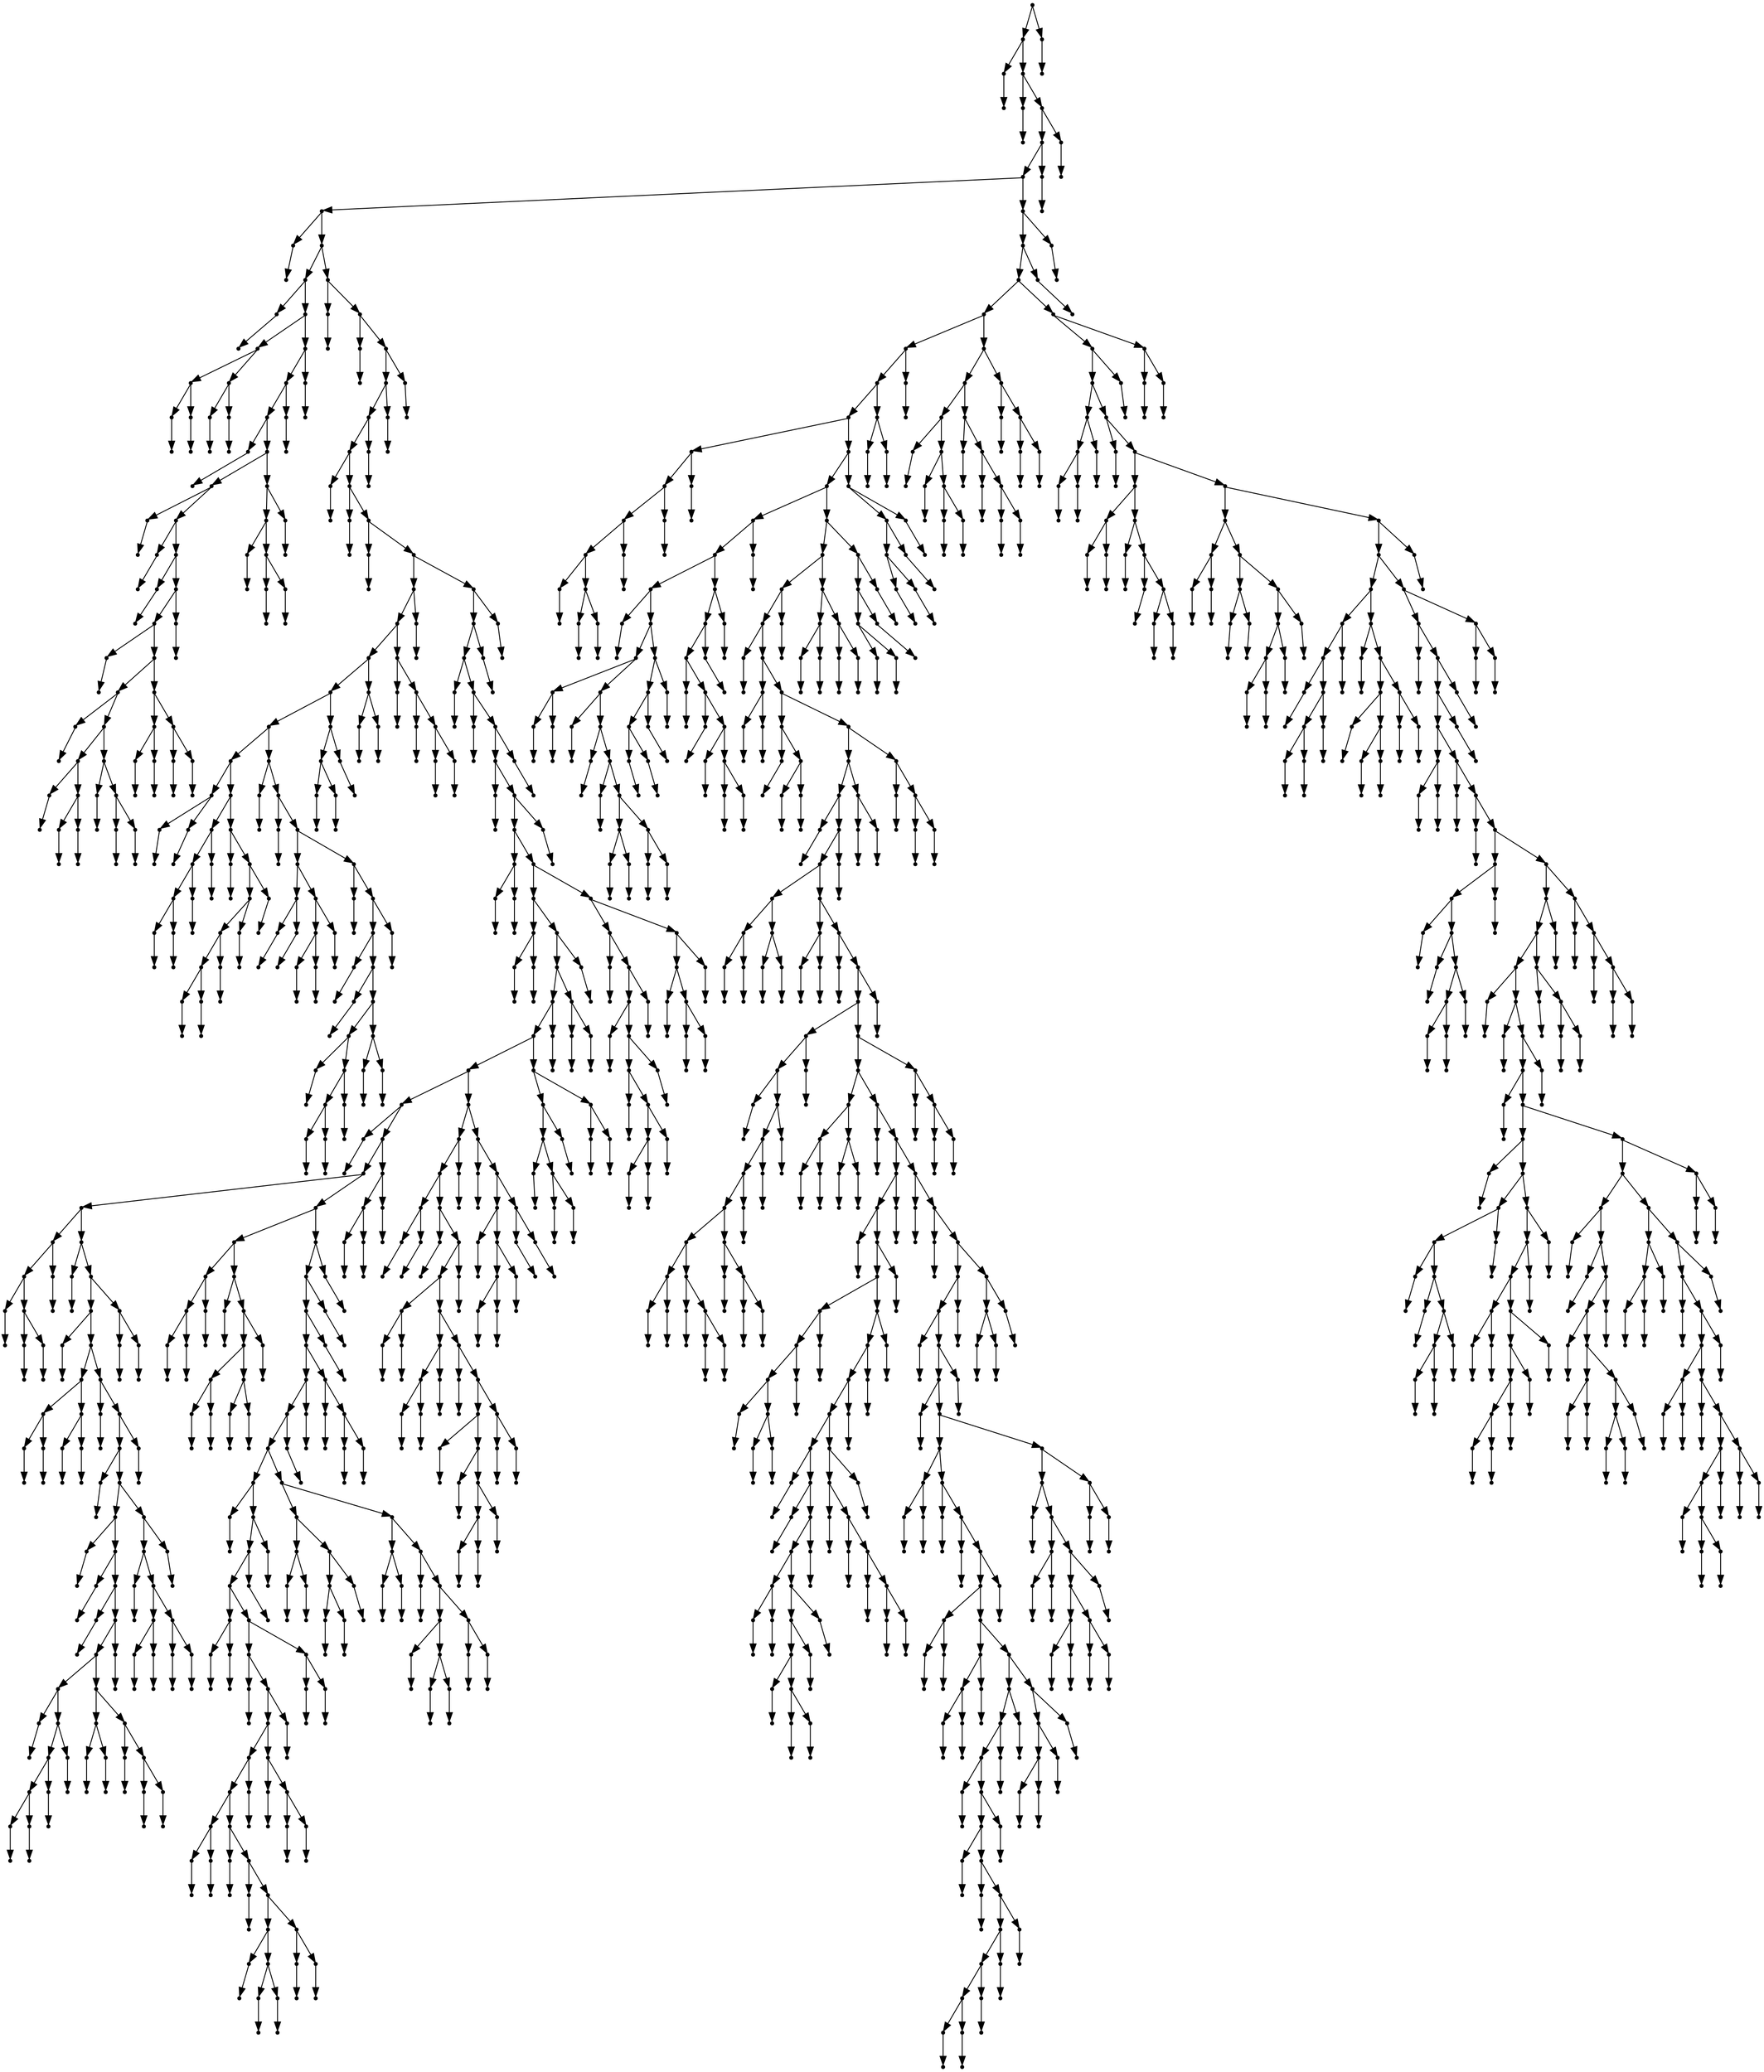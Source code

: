digraph {
  1504 [shape=point];
  1501 [shape=point];
  1 [shape=point];
  0 [shape=point];
  1500 [shape=point];
  3 [shape=point];
  2 [shape=point];
  1499 [shape=point];
  1496 [shape=point];
  1493 [shape=point];
  677 [shape=point];
  5 [shape=point];
  4 [shape=point];
  676 [shape=point];
  88 [shape=point];
  7 [shape=point];
  6 [shape=point];
  87 [shape=point];
  18 [shape=point];
  12 [shape=point];
  9 [shape=point];
  8 [shape=point];
  11 [shape=point];
  10 [shape=point];
  17 [shape=point];
  14 [shape=point];
  13 [shape=point];
  16 [shape=point];
  15 [shape=point];
  86 [shape=point];
  83 [shape=point];
  80 [shape=point];
  20 [shape=point];
  19 [shape=point];
  79 [shape=point];
  67 [shape=point];
  22 [shape=point];
  21 [shape=point];
  66 [shape=point];
  24 [shape=point];
  23 [shape=point];
  65 [shape=point];
  26 [shape=point];
  25 [shape=point];
  64 [shape=point];
  61 [shape=point];
  28 [shape=point];
  27 [shape=point];
  60 [shape=point];
  48 [shape=point];
  30 [shape=point];
  29 [shape=point];
  47 [shape=point];
  38 [shape=point];
  32 [shape=point];
  31 [shape=point];
  37 [shape=point];
  34 [shape=point];
  33 [shape=point];
  36 [shape=point];
  35 [shape=point];
  46 [shape=point];
  40 [shape=point];
  39 [shape=point];
  45 [shape=point];
  42 [shape=point];
  41 [shape=point];
  44 [shape=point];
  43 [shape=point];
  59 [shape=point];
  53 [shape=point];
  50 [shape=point];
  49 [shape=point];
  52 [shape=point];
  51 [shape=point];
  58 [shape=point];
  55 [shape=point];
  54 [shape=point];
  57 [shape=point];
  56 [shape=point];
  63 [shape=point];
  62 [shape=point];
  78 [shape=point];
  75 [shape=point];
  69 [shape=point];
  68 [shape=point];
  74 [shape=point];
  71 [shape=point];
  70 [shape=point];
  73 [shape=point];
  72 [shape=point];
  77 [shape=point];
  76 [shape=point];
  82 [shape=point];
  81 [shape=point];
  85 [shape=point];
  84 [shape=point];
  675 [shape=point];
  90 [shape=point];
  89 [shape=point];
  674 [shape=point];
  92 [shape=point];
  91 [shape=point];
  673 [shape=point];
  670 [shape=point];
  667 [shape=point];
  664 [shape=point];
  94 [shape=point];
  93 [shape=point];
  663 [shape=point];
  96 [shape=point];
  95 [shape=point];
  662 [shape=point];
  98 [shape=point];
  97 [shape=point];
  661 [shape=point];
  214 [shape=point];
  211 [shape=point];
  199 [shape=point];
  193 [shape=point];
  184 [shape=point];
  133 [shape=point];
  103 [shape=point];
  100 [shape=point];
  99 [shape=point];
  102 [shape=point];
  101 [shape=point];
  132 [shape=point];
  114 [shape=point];
  111 [shape=point];
  108 [shape=point];
  105 [shape=point];
  104 [shape=point];
  107 [shape=point];
  106 [shape=point];
  110 [shape=point];
  109 [shape=point];
  113 [shape=point];
  112 [shape=point];
  131 [shape=point];
  116 [shape=point];
  115 [shape=point];
  130 [shape=point];
  127 [shape=point];
  124 [shape=point];
  121 [shape=point];
  118 [shape=point];
  117 [shape=point];
  120 [shape=point];
  119 [shape=point];
  123 [shape=point];
  122 [shape=point];
  126 [shape=point];
  125 [shape=point];
  129 [shape=point];
  128 [shape=point];
  183 [shape=point];
  135 [shape=point];
  134 [shape=point];
  182 [shape=point];
  137 [shape=point];
  136 [shape=point];
  181 [shape=point];
  151 [shape=point];
  142 [shape=point];
  139 [shape=point];
  138 [shape=point];
  141 [shape=point];
  140 [shape=point];
  150 [shape=point];
  147 [shape=point];
  144 [shape=point];
  143 [shape=point];
  146 [shape=point];
  145 [shape=point];
  149 [shape=point];
  148 [shape=point];
  180 [shape=point];
  153 [shape=point];
  152 [shape=point];
  179 [shape=point];
  176 [shape=point];
  155 [shape=point];
  154 [shape=point];
  175 [shape=point];
  157 [shape=point];
  156 [shape=point];
  174 [shape=point];
  168 [shape=point];
  159 [shape=point];
  158 [shape=point];
  167 [shape=point];
  164 [shape=point];
  161 [shape=point];
  160 [shape=point];
  163 [shape=point];
  162 [shape=point];
  166 [shape=point];
  165 [shape=point];
  173 [shape=point];
  170 [shape=point];
  169 [shape=point];
  172 [shape=point];
  171 [shape=point];
  178 [shape=point];
  177 [shape=point];
  192 [shape=point];
  189 [shape=point];
  186 [shape=point];
  185 [shape=point];
  188 [shape=point];
  187 [shape=point];
  191 [shape=point];
  190 [shape=point];
  198 [shape=point];
  195 [shape=point];
  194 [shape=point];
  197 [shape=point];
  196 [shape=point];
  210 [shape=point];
  201 [shape=point];
  200 [shape=point];
  209 [shape=point];
  203 [shape=point];
  202 [shape=point];
  208 [shape=point];
  205 [shape=point];
  204 [shape=point];
  207 [shape=point];
  206 [shape=point];
  213 [shape=point];
  212 [shape=point];
  660 [shape=point];
  657 [shape=point];
  654 [shape=point];
  216 [shape=point];
  215 [shape=point];
  653 [shape=point];
  218 [shape=point];
  217 [shape=point];
  652 [shape=point];
  649 [shape=point];
  220 [shape=point];
  219 [shape=point];
  648 [shape=point];
  645 [shape=point];
  225 [shape=point];
  222 [shape=point];
  221 [shape=point];
  224 [shape=point];
  223 [shape=point];
  644 [shape=point];
  608 [shape=point];
  230 [shape=point];
  227 [shape=point];
  226 [shape=point];
  229 [shape=point];
  228 [shape=point];
  607 [shape=point];
  604 [shape=point];
  598 [shape=point];
  595 [shape=point];
  577 [shape=point];
  502 [shape=point];
  232 [shape=point];
  231 [shape=point];
  501 [shape=point];
  492 [shape=point];
  336 [shape=point];
  243 [shape=point];
  240 [shape=point];
  234 [shape=point];
  233 [shape=point];
  239 [shape=point];
  236 [shape=point];
  235 [shape=point];
  238 [shape=point];
  237 [shape=point];
  242 [shape=point];
  241 [shape=point];
  335 [shape=point];
  245 [shape=point];
  244 [shape=point];
  334 [shape=point];
  328 [shape=point];
  247 [shape=point];
  246 [shape=point];
  327 [shape=point];
  258 [shape=point];
  252 [shape=point];
  249 [shape=point];
  248 [shape=point];
  251 [shape=point];
  250 [shape=point];
  257 [shape=point];
  254 [shape=point];
  253 [shape=point];
  256 [shape=point];
  255 [shape=point];
  326 [shape=point];
  260 [shape=point];
  259 [shape=point];
  325 [shape=point];
  322 [shape=point];
  262 [shape=point];
  261 [shape=point];
  321 [shape=point];
  303 [shape=point];
  264 [shape=point];
  263 [shape=point];
  302 [shape=point];
  266 [shape=point];
  265 [shape=point];
  301 [shape=point];
  268 [shape=point];
  267 [shape=point];
  300 [shape=point];
  297 [shape=point];
  282 [shape=point];
  270 [shape=point];
  269 [shape=point];
  281 [shape=point];
  278 [shape=point];
  275 [shape=point];
  272 [shape=point];
  271 [shape=point];
  274 [shape=point];
  273 [shape=point];
  277 [shape=point];
  276 [shape=point];
  280 [shape=point];
  279 [shape=point];
  296 [shape=point];
  287 [shape=point];
  284 [shape=point];
  283 [shape=point];
  286 [shape=point];
  285 [shape=point];
  295 [shape=point];
  289 [shape=point];
  288 [shape=point];
  294 [shape=point];
  291 [shape=point];
  290 [shape=point];
  293 [shape=point];
  292 [shape=point];
  299 [shape=point];
  298 [shape=point];
  320 [shape=point];
  317 [shape=point];
  305 [shape=point];
  304 [shape=point];
  316 [shape=point];
  310 [shape=point];
  307 [shape=point];
  306 [shape=point];
  309 [shape=point];
  308 [shape=point];
  315 [shape=point];
  312 [shape=point];
  311 [shape=point];
  314 [shape=point];
  313 [shape=point];
  319 [shape=point];
  318 [shape=point];
  324 [shape=point];
  323 [shape=point];
  333 [shape=point];
  330 [shape=point];
  329 [shape=point];
  332 [shape=point];
  331 [shape=point];
  491 [shape=point];
  362 [shape=point];
  344 [shape=point];
  341 [shape=point];
  338 [shape=point];
  337 [shape=point];
  340 [shape=point];
  339 [shape=point];
  343 [shape=point];
  342 [shape=point];
  361 [shape=point];
  346 [shape=point];
  345 [shape=point];
  360 [shape=point];
  357 [shape=point];
  351 [shape=point];
  348 [shape=point];
  347 [shape=point];
  350 [shape=point];
  349 [shape=point];
  356 [shape=point];
  353 [shape=point];
  352 [shape=point];
  355 [shape=point];
  354 [shape=point];
  359 [shape=point];
  358 [shape=point];
  490 [shape=point];
  487 [shape=point];
  484 [shape=point];
  481 [shape=point];
  472 [shape=point];
  469 [shape=point];
  466 [shape=point];
  427 [shape=point];
  364 [shape=point];
  363 [shape=point];
  426 [shape=point];
  423 [shape=point];
  420 [shape=point];
  369 [shape=point];
  366 [shape=point];
  365 [shape=point];
  368 [shape=point];
  367 [shape=point];
  419 [shape=point];
  413 [shape=point];
  371 [shape=point];
  370 [shape=point];
  412 [shape=point];
  409 [shape=point];
  400 [shape=point];
  397 [shape=point];
  376 [shape=point];
  373 [shape=point];
  372 [shape=point];
  375 [shape=point];
  374 [shape=point];
  396 [shape=point];
  378 [shape=point];
  377 [shape=point];
  395 [shape=point];
  380 [shape=point];
  379 [shape=point];
  394 [shape=point];
  388 [shape=point];
  382 [shape=point];
  381 [shape=point];
  387 [shape=point];
  384 [shape=point];
  383 [shape=point];
  386 [shape=point];
  385 [shape=point];
  393 [shape=point];
  390 [shape=point];
  389 [shape=point];
  392 [shape=point];
  391 [shape=point];
  399 [shape=point];
  398 [shape=point];
  408 [shape=point];
  402 [shape=point];
  401 [shape=point];
  407 [shape=point];
  404 [shape=point];
  403 [shape=point];
  406 [shape=point];
  405 [shape=point];
  411 [shape=point];
  410 [shape=point];
  418 [shape=point];
  415 [shape=point];
  414 [shape=point];
  417 [shape=point];
  416 [shape=point];
  422 [shape=point];
  421 [shape=point];
  425 [shape=point];
  424 [shape=point];
  465 [shape=point];
  441 [shape=point];
  432 [shape=point];
  429 [shape=point];
  428 [shape=point];
  431 [shape=point];
  430 [shape=point];
  440 [shape=point];
  437 [shape=point];
  434 [shape=point];
  433 [shape=point];
  436 [shape=point];
  435 [shape=point];
  439 [shape=point];
  438 [shape=point];
  464 [shape=point];
  446 [shape=point];
  443 [shape=point];
  442 [shape=point];
  445 [shape=point];
  444 [shape=point];
  463 [shape=point];
  448 [shape=point];
  447 [shape=point];
  462 [shape=point];
  456 [shape=point];
  450 [shape=point];
  449 [shape=point];
  455 [shape=point];
  452 [shape=point];
  451 [shape=point];
  454 [shape=point];
  453 [shape=point];
  461 [shape=point];
  458 [shape=point];
  457 [shape=point];
  460 [shape=point];
  459 [shape=point];
  468 [shape=point];
  467 [shape=point];
  471 [shape=point];
  470 [shape=point];
  480 [shape=point];
  474 [shape=point];
  473 [shape=point];
  479 [shape=point];
  476 [shape=point];
  475 [shape=point];
  478 [shape=point];
  477 [shape=point];
  483 [shape=point];
  482 [shape=point];
  486 [shape=point];
  485 [shape=point];
  489 [shape=point];
  488 [shape=point];
  500 [shape=point];
  497 [shape=point];
  494 [shape=point];
  493 [shape=point];
  496 [shape=point];
  495 [shape=point];
  499 [shape=point];
  498 [shape=point];
  576 [shape=point];
  555 [shape=point];
  552 [shape=point];
  507 [shape=point];
  504 [shape=point];
  503 [shape=point];
  506 [shape=point];
  505 [shape=point];
  551 [shape=point];
  509 [shape=point];
  508 [shape=point];
  550 [shape=point];
  547 [shape=point];
  514 [shape=point];
  511 [shape=point];
  510 [shape=point];
  513 [shape=point];
  512 [shape=point];
  546 [shape=point];
  522 [shape=point];
  519 [shape=point];
  516 [shape=point];
  515 [shape=point];
  518 [shape=point];
  517 [shape=point];
  521 [shape=point];
  520 [shape=point];
  545 [shape=point];
  524 [shape=point];
  523 [shape=point];
  544 [shape=point];
  538 [shape=point];
  526 [shape=point];
  525 [shape=point];
  537 [shape=point];
  528 [shape=point];
  527 [shape=point];
  536 [shape=point];
  533 [shape=point];
  530 [shape=point];
  529 [shape=point];
  532 [shape=point];
  531 [shape=point];
  535 [shape=point];
  534 [shape=point];
  543 [shape=point];
  540 [shape=point];
  539 [shape=point];
  542 [shape=point];
  541 [shape=point];
  549 [shape=point];
  548 [shape=point];
  554 [shape=point];
  553 [shape=point];
  575 [shape=point];
  557 [shape=point];
  556 [shape=point];
  574 [shape=point];
  568 [shape=point];
  559 [shape=point];
  558 [shape=point];
  567 [shape=point];
  564 [shape=point];
  561 [shape=point];
  560 [shape=point];
  563 [shape=point];
  562 [shape=point];
  566 [shape=point];
  565 [shape=point];
  573 [shape=point];
  570 [shape=point];
  569 [shape=point];
  572 [shape=point];
  571 [shape=point];
  594 [shape=point];
  588 [shape=point];
  585 [shape=point];
  579 [shape=point];
  578 [shape=point];
  584 [shape=point];
  581 [shape=point];
  580 [shape=point];
  583 [shape=point];
  582 [shape=point];
  587 [shape=point];
  586 [shape=point];
  593 [shape=point];
  590 [shape=point];
  589 [shape=point];
  592 [shape=point];
  591 [shape=point];
  597 [shape=point];
  596 [shape=point];
  603 [shape=point];
  600 [shape=point];
  599 [shape=point];
  602 [shape=point];
  601 [shape=point];
  606 [shape=point];
  605 [shape=point];
  643 [shape=point];
  631 [shape=point];
  610 [shape=point];
  609 [shape=point];
  630 [shape=point];
  627 [shape=point];
  612 [shape=point];
  611 [shape=point];
  626 [shape=point];
  623 [shape=point];
  614 [shape=point];
  613 [shape=point];
  622 [shape=point];
  619 [shape=point];
  616 [shape=point];
  615 [shape=point];
  618 [shape=point];
  617 [shape=point];
  621 [shape=point];
  620 [shape=point];
  625 [shape=point];
  624 [shape=point];
  629 [shape=point];
  628 [shape=point];
  642 [shape=point];
  639 [shape=point];
  633 [shape=point];
  632 [shape=point];
  638 [shape=point];
  635 [shape=point];
  634 [shape=point];
  637 [shape=point];
  636 [shape=point];
  641 [shape=point];
  640 [shape=point];
  647 [shape=point];
  646 [shape=point];
  651 [shape=point];
  650 [shape=point];
  656 [shape=point];
  655 [shape=point];
  659 [shape=point];
  658 [shape=point];
  666 [shape=point];
  665 [shape=point];
  669 [shape=point];
  668 [shape=point];
  672 [shape=point];
  671 [shape=point];
  1492 [shape=point];
  1489 [shape=point];
  1486 [shape=point];
  1180 [shape=point];
  1147 [shape=point];
  1144 [shape=point];
  1138 [shape=point];
  694 [shape=point];
  691 [shape=point];
  688 [shape=point];
  685 [shape=point];
  679 [shape=point];
  678 [shape=point];
  684 [shape=point];
  681 [shape=point];
  680 [shape=point];
  683 [shape=point];
  682 [shape=point];
  687 [shape=point];
  686 [shape=point];
  690 [shape=point];
  689 [shape=point];
  693 [shape=point];
  692 [shape=point];
  1137 [shape=point];
  1125 [shape=point];
  759 [shape=point];
  756 [shape=point];
  735 [shape=point];
  696 [shape=point];
  695 [shape=point];
  734 [shape=point];
  722 [shape=point];
  701 [shape=point];
  698 [shape=point];
  697 [shape=point];
  700 [shape=point];
  699 [shape=point];
  721 [shape=point];
  703 [shape=point];
  702 [shape=point];
  720 [shape=point];
  705 [shape=point];
  704 [shape=point];
  719 [shape=point];
  707 [shape=point];
  706 [shape=point];
  718 [shape=point];
  712 [shape=point];
  709 [shape=point];
  708 [shape=point];
  711 [shape=point];
  710 [shape=point];
  717 [shape=point];
  714 [shape=point];
  713 [shape=point];
  716 [shape=point];
  715 [shape=point];
  733 [shape=point];
  730 [shape=point];
  727 [shape=point];
  724 [shape=point];
  723 [shape=point];
  726 [shape=point];
  725 [shape=point];
  729 [shape=point];
  728 [shape=point];
  732 [shape=point];
  731 [shape=point];
  755 [shape=point];
  752 [shape=point];
  749 [shape=point];
  737 [shape=point];
  736 [shape=point];
  748 [shape=point];
  739 [shape=point];
  738 [shape=point];
  747 [shape=point];
  741 [shape=point];
  740 [shape=point];
  746 [shape=point];
  743 [shape=point];
  742 [shape=point];
  745 [shape=point];
  744 [shape=point];
  751 [shape=point];
  750 [shape=point];
  754 [shape=point];
  753 [shape=point];
  758 [shape=point];
  757 [shape=point];
  1124 [shape=point];
  1112 [shape=point];
  1100 [shape=point];
  1097 [shape=point];
  761 [shape=point];
  760 [shape=point];
  1096 [shape=point];
  766 [shape=point];
  763 [shape=point];
  762 [shape=point];
  765 [shape=point];
  764 [shape=point];
  1095 [shape=point];
  774 [shape=point];
  768 [shape=point];
  767 [shape=point];
  773 [shape=point];
  770 [shape=point];
  769 [shape=point];
  772 [shape=point];
  771 [shape=point];
  1094 [shape=point];
  1085 [shape=point];
  1079 [shape=point];
  776 [shape=point];
  775 [shape=point];
  1078 [shape=point];
  1075 [shape=point];
  787 [shape=point];
  781 [shape=point];
  778 [shape=point];
  777 [shape=point];
  780 [shape=point];
  779 [shape=point];
  786 [shape=point];
  783 [shape=point];
  782 [shape=point];
  785 [shape=point];
  784 [shape=point];
  1074 [shape=point];
  792 [shape=point];
  789 [shape=point];
  788 [shape=point];
  791 [shape=point];
  790 [shape=point];
  1073 [shape=point];
  794 [shape=point];
  793 [shape=point];
  1072 [shape=point];
  1069 [shape=point];
  832 [shape=point];
  829 [shape=point];
  796 [shape=point];
  795 [shape=point];
  828 [shape=point];
  825 [shape=point];
  822 [shape=point];
  819 [shape=point];
  810 [shape=point];
  801 [shape=point];
  798 [shape=point];
  797 [shape=point];
  800 [shape=point];
  799 [shape=point];
  809 [shape=point];
  803 [shape=point];
  802 [shape=point];
  808 [shape=point];
  805 [shape=point];
  804 [shape=point];
  807 [shape=point];
  806 [shape=point];
  818 [shape=point];
  812 [shape=point];
  811 [shape=point];
  817 [shape=point];
  814 [shape=point];
  813 [shape=point];
  816 [shape=point];
  815 [shape=point];
  821 [shape=point];
  820 [shape=point];
  824 [shape=point];
  823 [shape=point];
  827 [shape=point];
  826 [shape=point];
  831 [shape=point];
  830 [shape=point];
  1068 [shape=point];
  1059 [shape=point];
  843 [shape=point];
  837 [shape=point];
  834 [shape=point];
  833 [shape=point];
  836 [shape=point];
  835 [shape=point];
  842 [shape=point];
  839 [shape=point];
  838 [shape=point];
  841 [shape=point];
  840 [shape=point];
  1058 [shape=point];
  845 [shape=point];
  844 [shape=point];
  1057 [shape=point];
  925 [shape=point];
  922 [shape=point];
  847 [shape=point];
  846 [shape=point];
  921 [shape=point];
  918 [shape=point];
  861 [shape=point];
  858 [shape=point];
  855 [shape=point];
  849 [shape=point];
  848 [shape=point];
  854 [shape=point];
  851 [shape=point];
  850 [shape=point];
  853 [shape=point];
  852 [shape=point];
  857 [shape=point];
  856 [shape=point];
  860 [shape=point];
  859 [shape=point];
  917 [shape=point];
  914 [shape=point];
  911 [shape=point];
  908 [shape=point];
  890 [shape=point];
  863 [shape=point];
  862 [shape=point];
  889 [shape=point];
  865 [shape=point];
  864 [shape=point];
  888 [shape=point];
  885 [shape=point];
  870 [shape=point];
  867 [shape=point];
  866 [shape=point];
  869 [shape=point];
  868 [shape=point];
  884 [shape=point];
  881 [shape=point];
  878 [shape=point];
  872 [shape=point];
  871 [shape=point];
  877 [shape=point];
  874 [shape=point];
  873 [shape=point];
  876 [shape=point];
  875 [shape=point];
  880 [shape=point];
  879 [shape=point];
  883 [shape=point];
  882 [shape=point];
  887 [shape=point];
  886 [shape=point];
  907 [shape=point];
  904 [shape=point];
  892 [shape=point];
  891 [shape=point];
  903 [shape=point];
  894 [shape=point];
  893 [shape=point];
  902 [shape=point];
  896 [shape=point];
  895 [shape=point];
  901 [shape=point];
  898 [shape=point];
  897 [shape=point];
  900 [shape=point];
  899 [shape=point];
  906 [shape=point];
  905 [shape=point];
  910 [shape=point];
  909 [shape=point];
  913 [shape=point];
  912 [shape=point];
  916 [shape=point];
  915 [shape=point];
  920 [shape=point];
  919 [shape=point];
  924 [shape=point];
  923 [shape=point];
  1056 [shape=point];
  927 [shape=point];
  926 [shape=point];
  1055 [shape=point];
  929 [shape=point];
  928 [shape=point];
  1054 [shape=point];
  1045 [shape=point];
  1042 [shape=point];
  931 [shape=point];
  930 [shape=point];
  1041 [shape=point];
  1038 [shape=point];
  933 [shape=point];
  932 [shape=point];
  1037 [shape=point];
  1007 [shape=point];
  938 [shape=point];
  935 [shape=point];
  934 [shape=point];
  937 [shape=point];
  936 [shape=point];
  1006 [shape=point];
  940 [shape=point];
  939 [shape=point];
  1005 [shape=point];
  942 [shape=point];
  941 [shape=point];
  1004 [shape=point];
  1001 [shape=point];
  947 [shape=point];
  944 [shape=point];
  943 [shape=point];
  946 [shape=point];
  945 [shape=point];
  1000 [shape=point];
  955 [shape=point];
  952 [shape=point];
  949 [shape=point];
  948 [shape=point];
  951 [shape=point];
  950 [shape=point];
  954 [shape=point];
  953 [shape=point];
  999 [shape=point];
  987 [shape=point];
  984 [shape=point];
  981 [shape=point];
  957 [shape=point];
  956 [shape=point];
  980 [shape=point];
  977 [shape=point];
  959 [shape=point];
  958 [shape=point];
  976 [shape=point];
  961 [shape=point];
  960 [shape=point];
  975 [shape=point];
  972 [shape=point];
  969 [shape=point];
  966 [shape=point];
  963 [shape=point];
  962 [shape=point];
  965 [shape=point];
  964 [shape=point];
  968 [shape=point];
  967 [shape=point];
  971 [shape=point];
  970 [shape=point];
  974 [shape=point];
  973 [shape=point];
  979 [shape=point];
  978 [shape=point];
  983 [shape=point];
  982 [shape=point];
  986 [shape=point];
  985 [shape=point];
  998 [shape=point];
  995 [shape=point];
  992 [shape=point];
  989 [shape=point];
  988 [shape=point];
  991 [shape=point];
  990 [shape=point];
  994 [shape=point];
  993 [shape=point];
  997 [shape=point];
  996 [shape=point];
  1003 [shape=point];
  1002 [shape=point];
  1036 [shape=point];
  1030 [shape=point];
  1009 [shape=point];
  1008 [shape=point];
  1029 [shape=point];
  1014 [shape=point];
  1011 [shape=point];
  1010 [shape=point];
  1013 [shape=point];
  1012 [shape=point];
  1028 [shape=point];
  1025 [shape=point];
  1019 [shape=point];
  1016 [shape=point];
  1015 [shape=point];
  1018 [shape=point];
  1017 [shape=point];
  1024 [shape=point];
  1021 [shape=point];
  1020 [shape=point];
  1023 [shape=point];
  1022 [shape=point];
  1027 [shape=point];
  1026 [shape=point];
  1035 [shape=point];
  1032 [shape=point];
  1031 [shape=point];
  1034 [shape=point];
  1033 [shape=point];
  1040 [shape=point];
  1039 [shape=point];
  1044 [shape=point];
  1043 [shape=point];
  1053 [shape=point];
  1050 [shape=point];
  1047 [shape=point];
  1046 [shape=point];
  1049 [shape=point];
  1048 [shape=point];
  1052 [shape=point];
  1051 [shape=point];
  1067 [shape=point];
  1061 [shape=point];
  1060 [shape=point];
  1066 [shape=point];
  1063 [shape=point];
  1062 [shape=point];
  1065 [shape=point];
  1064 [shape=point];
  1071 [shape=point];
  1070 [shape=point];
  1077 [shape=point];
  1076 [shape=point];
  1084 [shape=point];
  1081 [shape=point];
  1080 [shape=point];
  1083 [shape=point];
  1082 [shape=point];
  1093 [shape=point];
  1087 [shape=point];
  1086 [shape=point];
  1092 [shape=point];
  1089 [shape=point];
  1088 [shape=point];
  1091 [shape=point];
  1090 [shape=point];
  1099 [shape=point];
  1098 [shape=point];
  1111 [shape=point];
  1105 [shape=point];
  1102 [shape=point];
  1101 [shape=point];
  1104 [shape=point];
  1103 [shape=point];
  1110 [shape=point];
  1107 [shape=point];
  1106 [shape=point];
  1109 [shape=point];
  1108 [shape=point];
  1123 [shape=point];
  1120 [shape=point];
  1117 [shape=point];
  1114 [shape=point];
  1113 [shape=point];
  1116 [shape=point];
  1115 [shape=point];
  1119 [shape=point];
  1118 [shape=point];
  1122 [shape=point];
  1121 [shape=point];
  1136 [shape=point];
  1133 [shape=point];
  1130 [shape=point];
  1127 [shape=point];
  1126 [shape=point];
  1129 [shape=point];
  1128 [shape=point];
  1132 [shape=point];
  1131 [shape=point];
  1135 [shape=point];
  1134 [shape=point];
  1143 [shape=point];
  1140 [shape=point];
  1139 [shape=point];
  1142 [shape=point];
  1141 [shape=point];
  1146 [shape=point];
  1145 [shape=point];
  1179 [shape=point];
  1170 [shape=point];
  1158 [shape=point];
  1149 [shape=point];
  1148 [shape=point];
  1157 [shape=point];
  1151 [shape=point];
  1150 [shape=point];
  1156 [shape=point];
  1153 [shape=point];
  1152 [shape=point];
  1155 [shape=point];
  1154 [shape=point];
  1169 [shape=point];
  1160 [shape=point];
  1159 [shape=point];
  1168 [shape=point];
  1162 [shape=point];
  1161 [shape=point];
  1167 [shape=point];
  1164 [shape=point];
  1163 [shape=point];
  1166 [shape=point];
  1165 [shape=point];
  1178 [shape=point];
  1172 [shape=point];
  1171 [shape=point];
  1177 [shape=point];
  1174 [shape=point];
  1173 [shape=point];
  1176 [shape=point];
  1175 [shape=point];
  1485 [shape=point];
  1479 [shape=point];
  1476 [shape=point];
  1188 [shape=point];
  1185 [shape=point];
  1182 [shape=point];
  1181 [shape=point];
  1184 [shape=point];
  1183 [shape=point];
  1187 [shape=point];
  1186 [shape=point];
  1475 [shape=point];
  1190 [shape=point];
  1189 [shape=point];
  1474 [shape=point];
  1207 [shape=point];
  1195 [shape=point];
  1192 [shape=point];
  1191 [shape=point];
  1194 [shape=point];
  1193 [shape=point];
  1206 [shape=point];
  1197 [shape=point];
  1196 [shape=point];
  1205 [shape=point];
  1199 [shape=point];
  1198 [shape=point];
  1204 [shape=point];
  1201 [shape=point];
  1200 [shape=point];
  1203 [shape=point];
  1202 [shape=point];
  1473 [shape=point];
  1230 [shape=point];
  1212 [shape=point];
  1209 [shape=point];
  1208 [shape=point];
  1211 [shape=point];
  1210 [shape=point];
  1229 [shape=point];
  1217 [shape=point];
  1214 [shape=point];
  1213 [shape=point];
  1216 [shape=point];
  1215 [shape=point];
  1228 [shape=point];
  1225 [shape=point];
  1222 [shape=point];
  1219 [shape=point];
  1218 [shape=point];
  1221 [shape=point];
  1220 [shape=point];
  1224 [shape=point];
  1223 [shape=point];
  1227 [shape=point];
  1226 [shape=point];
  1472 [shape=point];
  1469 [shape=point];
  1262 [shape=point];
  1244 [shape=point];
  1241 [shape=point];
  1232 [shape=point];
  1231 [shape=point];
  1240 [shape=point];
  1237 [shape=point];
  1234 [shape=point];
  1233 [shape=point];
  1236 [shape=point];
  1235 [shape=point];
  1239 [shape=point];
  1238 [shape=point];
  1243 [shape=point];
  1242 [shape=point];
  1261 [shape=point];
  1246 [shape=point];
  1245 [shape=point];
  1260 [shape=point];
  1254 [shape=point];
  1248 [shape=point];
  1247 [shape=point];
  1253 [shape=point];
  1250 [shape=point];
  1249 [shape=point];
  1252 [shape=point];
  1251 [shape=point];
  1259 [shape=point];
  1256 [shape=point];
  1255 [shape=point];
  1258 [shape=point];
  1257 [shape=point];
  1468 [shape=point];
  1462 [shape=point];
  1264 [shape=point];
  1263 [shape=point];
  1461 [shape=point];
  1458 [shape=point];
  1455 [shape=point];
  1269 [shape=point];
  1266 [shape=point];
  1265 [shape=point];
  1268 [shape=point];
  1267 [shape=point];
  1454 [shape=point];
  1271 [shape=point];
  1270 [shape=point];
  1453 [shape=point];
  1273 [shape=point];
  1272 [shape=point];
  1452 [shape=point];
  1290 [shape=point];
  1287 [shape=point];
  1275 [shape=point];
  1274 [shape=point];
  1286 [shape=point];
  1277 [shape=point];
  1276 [shape=point];
  1285 [shape=point];
  1282 [shape=point];
  1279 [shape=point];
  1278 [shape=point];
  1281 [shape=point];
  1280 [shape=point];
  1284 [shape=point];
  1283 [shape=point];
  1289 [shape=point];
  1288 [shape=point];
  1451 [shape=point];
  1439 [shape=point];
  1436 [shape=point];
  1427 [shape=point];
  1292 [shape=point];
  1291 [shape=point];
  1426 [shape=point];
  1294 [shape=point];
  1293 [shape=point];
  1425 [shape=point];
  1422 [shape=point];
  1296 [shape=point];
  1295 [shape=point];
  1421 [shape=point];
  1343 [shape=point];
  1298 [shape=point];
  1297 [shape=point];
  1342 [shape=point];
  1315 [shape=point];
  1312 [shape=point];
  1300 [shape=point];
  1299 [shape=point];
  1311 [shape=point];
  1302 [shape=point];
  1301 [shape=point];
  1310 [shape=point];
  1307 [shape=point];
  1304 [shape=point];
  1303 [shape=point];
  1306 [shape=point];
  1305 [shape=point];
  1309 [shape=point];
  1308 [shape=point];
  1314 [shape=point];
  1313 [shape=point];
  1341 [shape=point];
  1338 [shape=point];
  1335 [shape=point];
  1320 [shape=point];
  1317 [shape=point];
  1316 [shape=point];
  1319 [shape=point];
  1318 [shape=point];
  1334 [shape=point];
  1331 [shape=point];
  1328 [shape=point];
  1325 [shape=point];
  1322 [shape=point];
  1321 [shape=point];
  1324 [shape=point];
  1323 [shape=point];
  1327 [shape=point];
  1326 [shape=point];
  1330 [shape=point];
  1329 [shape=point];
  1333 [shape=point];
  1332 [shape=point];
  1337 [shape=point];
  1336 [shape=point];
  1340 [shape=point];
  1339 [shape=point];
  1420 [shape=point];
  1414 [shape=point];
  1369 [shape=point];
  1345 [shape=point];
  1344 [shape=point];
  1368 [shape=point];
  1347 [shape=point];
  1346 [shape=point];
  1367 [shape=point];
  1364 [shape=point];
  1349 [shape=point];
  1348 [shape=point];
  1363 [shape=point];
  1354 [shape=point];
  1351 [shape=point];
  1350 [shape=point];
  1353 [shape=point];
  1352 [shape=point];
  1362 [shape=point];
  1359 [shape=point];
  1356 [shape=point];
  1355 [shape=point];
  1358 [shape=point];
  1357 [shape=point];
  1361 [shape=point];
  1360 [shape=point];
  1366 [shape=point];
  1365 [shape=point];
  1413 [shape=point];
  1377 [shape=point];
  1374 [shape=point];
  1371 [shape=point];
  1370 [shape=point];
  1373 [shape=point];
  1372 [shape=point];
  1376 [shape=point];
  1375 [shape=point];
  1412 [shape=point];
  1409 [shape=point];
  1379 [shape=point];
  1378 [shape=point];
  1408 [shape=point];
  1405 [shape=point];
  1384 [shape=point];
  1381 [shape=point];
  1380 [shape=point];
  1383 [shape=point];
  1382 [shape=point];
  1404 [shape=point];
  1386 [shape=point];
  1385 [shape=point];
  1403 [shape=point];
  1397 [shape=point];
  1394 [shape=point];
  1388 [shape=point];
  1387 [shape=point];
  1393 [shape=point];
  1390 [shape=point];
  1389 [shape=point];
  1392 [shape=point];
  1391 [shape=point];
  1396 [shape=point];
  1395 [shape=point];
  1402 [shape=point];
  1399 [shape=point];
  1398 [shape=point];
  1401 [shape=point];
  1400 [shape=point];
  1407 [shape=point];
  1406 [shape=point];
  1411 [shape=point];
  1410 [shape=point];
  1419 [shape=point];
  1416 [shape=point];
  1415 [shape=point];
  1418 [shape=point];
  1417 [shape=point];
  1424 [shape=point];
  1423 [shape=point];
  1435 [shape=point];
  1429 [shape=point];
  1428 [shape=point];
  1434 [shape=point];
  1431 [shape=point];
  1430 [shape=point];
  1433 [shape=point];
  1432 [shape=point];
  1438 [shape=point];
  1437 [shape=point];
  1450 [shape=point];
  1441 [shape=point];
  1440 [shape=point];
  1449 [shape=point];
  1443 [shape=point];
  1442 [shape=point];
  1448 [shape=point];
  1445 [shape=point];
  1444 [shape=point];
  1447 [shape=point];
  1446 [shape=point];
  1457 [shape=point];
  1456 [shape=point];
  1460 [shape=point];
  1459 [shape=point];
  1467 [shape=point];
  1464 [shape=point];
  1463 [shape=point];
  1466 [shape=point];
  1465 [shape=point];
  1471 [shape=point];
  1470 [shape=point];
  1478 [shape=point];
  1477 [shape=point];
  1484 [shape=point];
  1481 [shape=point];
  1480 [shape=point];
  1483 [shape=point];
  1482 [shape=point];
  1488 [shape=point];
  1487 [shape=point];
  1491 [shape=point];
  1490 [shape=point];
  1495 [shape=point];
  1494 [shape=point];
  1498 [shape=point];
  1497 [shape=point];
  1503 [shape=point];
  1502 [shape=point];
1504 -> 1501;
1501 -> 1;
1 -> 0;
1501 -> 1500;
1500 -> 3;
3 -> 2;
1500 -> 1499;
1499 -> 1496;
1496 -> 1493;
1493 -> 677;
677 -> 5;
5 -> 4;
677 -> 676;
676 -> 88;
88 -> 7;
7 -> 6;
88 -> 87;
87 -> 18;
18 -> 12;
12 -> 9;
9 -> 8;
12 -> 11;
11 -> 10;
18 -> 17;
17 -> 14;
14 -> 13;
17 -> 16;
16 -> 15;
87 -> 86;
86 -> 83;
83 -> 80;
80 -> 20;
20 -> 19;
80 -> 79;
79 -> 67;
67 -> 22;
22 -> 21;
67 -> 66;
66 -> 24;
24 -> 23;
66 -> 65;
65 -> 26;
26 -> 25;
65 -> 64;
64 -> 61;
61 -> 28;
28 -> 27;
61 -> 60;
60 -> 48;
48 -> 30;
30 -> 29;
48 -> 47;
47 -> 38;
38 -> 32;
32 -> 31;
38 -> 37;
37 -> 34;
34 -> 33;
37 -> 36;
36 -> 35;
47 -> 46;
46 -> 40;
40 -> 39;
46 -> 45;
45 -> 42;
42 -> 41;
45 -> 44;
44 -> 43;
60 -> 59;
59 -> 53;
53 -> 50;
50 -> 49;
53 -> 52;
52 -> 51;
59 -> 58;
58 -> 55;
55 -> 54;
58 -> 57;
57 -> 56;
64 -> 63;
63 -> 62;
79 -> 78;
78 -> 75;
75 -> 69;
69 -> 68;
75 -> 74;
74 -> 71;
71 -> 70;
74 -> 73;
73 -> 72;
78 -> 77;
77 -> 76;
83 -> 82;
82 -> 81;
86 -> 85;
85 -> 84;
676 -> 675;
675 -> 90;
90 -> 89;
675 -> 674;
674 -> 92;
92 -> 91;
674 -> 673;
673 -> 670;
670 -> 667;
667 -> 664;
664 -> 94;
94 -> 93;
664 -> 663;
663 -> 96;
96 -> 95;
663 -> 662;
662 -> 98;
98 -> 97;
662 -> 661;
661 -> 214;
214 -> 211;
211 -> 199;
199 -> 193;
193 -> 184;
184 -> 133;
133 -> 103;
103 -> 100;
100 -> 99;
103 -> 102;
102 -> 101;
133 -> 132;
132 -> 114;
114 -> 111;
111 -> 108;
108 -> 105;
105 -> 104;
108 -> 107;
107 -> 106;
111 -> 110;
110 -> 109;
114 -> 113;
113 -> 112;
132 -> 131;
131 -> 116;
116 -> 115;
131 -> 130;
130 -> 127;
127 -> 124;
124 -> 121;
121 -> 118;
118 -> 117;
121 -> 120;
120 -> 119;
124 -> 123;
123 -> 122;
127 -> 126;
126 -> 125;
130 -> 129;
129 -> 128;
184 -> 183;
183 -> 135;
135 -> 134;
183 -> 182;
182 -> 137;
137 -> 136;
182 -> 181;
181 -> 151;
151 -> 142;
142 -> 139;
139 -> 138;
142 -> 141;
141 -> 140;
151 -> 150;
150 -> 147;
147 -> 144;
144 -> 143;
147 -> 146;
146 -> 145;
150 -> 149;
149 -> 148;
181 -> 180;
180 -> 153;
153 -> 152;
180 -> 179;
179 -> 176;
176 -> 155;
155 -> 154;
176 -> 175;
175 -> 157;
157 -> 156;
175 -> 174;
174 -> 168;
168 -> 159;
159 -> 158;
168 -> 167;
167 -> 164;
164 -> 161;
161 -> 160;
164 -> 163;
163 -> 162;
167 -> 166;
166 -> 165;
174 -> 173;
173 -> 170;
170 -> 169;
173 -> 172;
172 -> 171;
179 -> 178;
178 -> 177;
193 -> 192;
192 -> 189;
189 -> 186;
186 -> 185;
189 -> 188;
188 -> 187;
192 -> 191;
191 -> 190;
199 -> 198;
198 -> 195;
195 -> 194;
198 -> 197;
197 -> 196;
211 -> 210;
210 -> 201;
201 -> 200;
210 -> 209;
209 -> 203;
203 -> 202;
209 -> 208;
208 -> 205;
205 -> 204;
208 -> 207;
207 -> 206;
214 -> 213;
213 -> 212;
661 -> 660;
660 -> 657;
657 -> 654;
654 -> 216;
216 -> 215;
654 -> 653;
653 -> 218;
218 -> 217;
653 -> 652;
652 -> 649;
649 -> 220;
220 -> 219;
649 -> 648;
648 -> 645;
645 -> 225;
225 -> 222;
222 -> 221;
225 -> 224;
224 -> 223;
645 -> 644;
644 -> 608;
608 -> 230;
230 -> 227;
227 -> 226;
230 -> 229;
229 -> 228;
608 -> 607;
607 -> 604;
604 -> 598;
598 -> 595;
595 -> 577;
577 -> 502;
502 -> 232;
232 -> 231;
502 -> 501;
501 -> 492;
492 -> 336;
336 -> 243;
243 -> 240;
240 -> 234;
234 -> 233;
240 -> 239;
239 -> 236;
236 -> 235;
239 -> 238;
238 -> 237;
243 -> 242;
242 -> 241;
336 -> 335;
335 -> 245;
245 -> 244;
335 -> 334;
334 -> 328;
328 -> 247;
247 -> 246;
328 -> 327;
327 -> 258;
258 -> 252;
252 -> 249;
249 -> 248;
252 -> 251;
251 -> 250;
258 -> 257;
257 -> 254;
254 -> 253;
257 -> 256;
256 -> 255;
327 -> 326;
326 -> 260;
260 -> 259;
326 -> 325;
325 -> 322;
322 -> 262;
262 -> 261;
322 -> 321;
321 -> 303;
303 -> 264;
264 -> 263;
303 -> 302;
302 -> 266;
266 -> 265;
302 -> 301;
301 -> 268;
268 -> 267;
301 -> 300;
300 -> 297;
297 -> 282;
282 -> 270;
270 -> 269;
282 -> 281;
281 -> 278;
278 -> 275;
275 -> 272;
272 -> 271;
275 -> 274;
274 -> 273;
278 -> 277;
277 -> 276;
281 -> 280;
280 -> 279;
297 -> 296;
296 -> 287;
287 -> 284;
284 -> 283;
287 -> 286;
286 -> 285;
296 -> 295;
295 -> 289;
289 -> 288;
295 -> 294;
294 -> 291;
291 -> 290;
294 -> 293;
293 -> 292;
300 -> 299;
299 -> 298;
321 -> 320;
320 -> 317;
317 -> 305;
305 -> 304;
317 -> 316;
316 -> 310;
310 -> 307;
307 -> 306;
310 -> 309;
309 -> 308;
316 -> 315;
315 -> 312;
312 -> 311;
315 -> 314;
314 -> 313;
320 -> 319;
319 -> 318;
325 -> 324;
324 -> 323;
334 -> 333;
333 -> 330;
330 -> 329;
333 -> 332;
332 -> 331;
492 -> 491;
491 -> 362;
362 -> 344;
344 -> 341;
341 -> 338;
338 -> 337;
341 -> 340;
340 -> 339;
344 -> 343;
343 -> 342;
362 -> 361;
361 -> 346;
346 -> 345;
361 -> 360;
360 -> 357;
357 -> 351;
351 -> 348;
348 -> 347;
351 -> 350;
350 -> 349;
357 -> 356;
356 -> 353;
353 -> 352;
356 -> 355;
355 -> 354;
360 -> 359;
359 -> 358;
491 -> 490;
490 -> 487;
487 -> 484;
484 -> 481;
481 -> 472;
472 -> 469;
469 -> 466;
466 -> 427;
427 -> 364;
364 -> 363;
427 -> 426;
426 -> 423;
423 -> 420;
420 -> 369;
369 -> 366;
366 -> 365;
369 -> 368;
368 -> 367;
420 -> 419;
419 -> 413;
413 -> 371;
371 -> 370;
413 -> 412;
412 -> 409;
409 -> 400;
400 -> 397;
397 -> 376;
376 -> 373;
373 -> 372;
376 -> 375;
375 -> 374;
397 -> 396;
396 -> 378;
378 -> 377;
396 -> 395;
395 -> 380;
380 -> 379;
395 -> 394;
394 -> 388;
388 -> 382;
382 -> 381;
388 -> 387;
387 -> 384;
384 -> 383;
387 -> 386;
386 -> 385;
394 -> 393;
393 -> 390;
390 -> 389;
393 -> 392;
392 -> 391;
400 -> 399;
399 -> 398;
409 -> 408;
408 -> 402;
402 -> 401;
408 -> 407;
407 -> 404;
404 -> 403;
407 -> 406;
406 -> 405;
412 -> 411;
411 -> 410;
419 -> 418;
418 -> 415;
415 -> 414;
418 -> 417;
417 -> 416;
423 -> 422;
422 -> 421;
426 -> 425;
425 -> 424;
466 -> 465;
465 -> 441;
441 -> 432;
432 -> 429;
429 -> 428;
432 -> 431;
431 -> 430;
441 -> 440;
440 -> 437;
437 -> 434;
434 -> 433;
437 -> 436;
436 -> 435;
440 -> 439;
439 -> 438;
465 -> 464;
464 -> 446;
446 -> 443;
443 -> 442;
446 -> 445;
445 -> 444;
464 -> 463;
463 -> 448;
448 -> 447;
463 -> 462;
462 -> 456;
456 -> 450;
450 -> 449;
456 -> 455;
455 -> 452;
452 -> 451;
455 -> 454;
454 -> 453;
462 -> 461;
461 -> 458;
458 -> 457;
461 -> 460;
460 -> 459;
469 -> 468;
468 -> 467;
472 -> 471;
471 -> 470;
481 -> 480;
480 -> 474;
474 -> 473;
480 -> 479;
479 -> 476;
476 -> 475;
479 -> 478;
478 -> 477;
484 -> 483;
483 -> 482;
487 -> 486;
486 -> 485;
490 -> 489;
489 -> 488;
501 -> 500;
500 -> 497;
497 -> 494;
494 -> 493;
497 -> 496;
496 -> 495;
500 -> 499;
499 -> 498;
577 -> 576;
576 -> 555;
555 -> 552;
552 -> 507;
507 -> 504;
504 -> 503;
507 -> 506;
506 -> 505;
552 -> 551;
551 -> 509;
509 -> 508;
551 -> 550;
550 -> 547;
547 -> 514;
514 -> 511;
511 -> 510;
514 -> 513;
513 -> 512;
547 -> 546;
546 -> 522;
522 -> 519;
519 -> 516;
516 -> 515;
519 -> 518;
518 -> 517;
522 -> 521;
521 -> 520;
546 -> 545;
545 -> 524;
524 -> 523;
545 -> 544;
544 -> 538;
538 -> 526;
526 -> 525;
538 -> 537;
537 -> 528;
528 -> 527;
537 -> 536;
536 -> 533;
533 -> 530;
530 -> 529;
533 -> 532;
532 -> 531;
536 -> 535;
535 -> 534;
544 -> 543;
543 -> 540;
540 -> 539;
543 -> 542;
542 -> 541;
550 -> 549;
549 -> 548;
555 -> 554;
554 -> 553;
576 -> 575;
575 -> 557;
557 -> 556;
575 -> 574;
574 -> 568;
568 -> 559;
559 -> 558;
568 -> 567;
567 -> 564;
564 -> 561;
561 -> 560;
564 -> 563;
563 -> 562;
567 -> 566;
566 -> 565;
574 -> 573;
573 -> 570;
570 -> 569;
573 -> 572;
572 -> 571;
595 -> 594;
594 -> 588;
588 -> 585;
585 -> 579;
579 -> 578;
585 -> 584;
584 -> 581;
581 -> 580;
584 -> 583;
583 -> 582;
588 -> 587;
587 -> 586;
594 -> 593;
593 -> 590;
590 -> 589;
593 -> 592;
592 -> 591;
598 -> 597;
597 -> 596;
604 -> 603;
603 -> 600;
600 -> 599;
603 -> 602;
602 -> 601;
607 -> 606;
606 -> 605;
644 -> 643;
643 -> 631;
631 -> 610;
610 -> 609;
631 -> 630;
630 -> 627;
627 -> 612;
612 -> 611;
627 -> 626;
626 -> 623;
623 -> 614;
614 -> 613;
623 -> 622;
622 -> 619;
619 -> 616;
616 -> 615;
619 -> 618;
618 -> 617;
622 -> 621;
621 -> 620;
626 -> 625;
625 -> 624;
630 -> 629;
629 -> 628;
643 -> 642;
642 -> 639;
639 -> 633;
633 -> 632;
639 -> 638;
638 -> 635;
635 -> 634;
638 -> 637;
637 -> 636;
642 -> 641;
641 -> 640;
648 -> 647;
647 -> 646;
652 -> 651;
651 -> 650;
657 -> 656;
656 -> 655;
660 -> 659;
659 -> 658;
667 -> 666;
666 -> 665;
670 -> 669;
669 -> 668;
673 -> 672;
672 -> 671;
1493 -> 1492;
1492 -> 1489;
1489 -> 1486;
1486 -> 1180;
1180 -> 1147;
1147 -> 1144;
1144 -> 1138;
1138 -> 694;
694 -> 691;
691 -> 688;
688 -> 685;
685 -> 679;
679 -> 678;
685 -> 684;
684 -> 681;
681 -> 680;
684 -> 683;
683 -> 682;
688 -> 687;
687 -> 686;
691 -> 690;
690 -> 689;
694 -> 693;
693 -> 692;
1138 -> 1137;
1137 -> 1125;
1125 -> 759;
759 -> 756;
756 -> 735;
735 -> 696;
696 -> 695;
735 -> 734;
734 -> 722;
722 -> 701;
701 -> 698;
698 -> 697;
701 -> 700;
700 -> 699;
722 -> 721;
721 -> 703;
703 -> 702;
721 -> 720;
720 -> 705;
705 -> 704;
720 -> 719;
719 -> 707;
707 -> 706;
719 -> 718;
718 -> 712;
712 -> 709;
709 -> 708;
712 -> 711;
711 -> 710;
718 -> 717;
717 -> 714;
714 -> 713;
717 -> 716;
716 -> 715;
734 -> 733;
733 -> 730;
730 -> 727;
727 -> 724;
724 -> 723;
727 -> 726;
726 -> 725;
730 -> 729;
729 -> 728;
733 -> 732;
732 -> 731;
756 -> 755;
755 -> 752;
752 -> 749;
749 -> 737;
737 -> 736;
749 -> 748;
748 -> 739;
739 -> 738;
748 -> 747;
747 -> 741;
741 -> 740;
747 -> 746;
746 -> 743;
743 -> 742;
746 -> 745;
745 -> 744;
752 -> 751;
751 -> 750;
755 -> 754;
754 -> 753;
759 -> 758;
758 -> 757;
1125 -> 1124;
1124 -> 1112;
1112 -> 1100;
1100 -> 1097;
1097 -> 761;
761 -> 760;
1097 -> 1096;
1096 -> 766;
766 -> 763;
763 -> 762;
766 -> 765;
765 -> 764;
1096 -> 1095;
1095 -> 774;
774 -> 768;
768 -> 767;
774 -> 773;
773 -> 770;
770 -> 769;
773 -> 772;
772 -> 771;
1095 -> 1094;
1094 -> 1085;
1085 -> 1079;
1079 -> 776;
776 -> 775;
1079 -> 1078;
1078 -> 1075;
1075 -> 787;
787 -> 781;
781 -> 778;
778 -> 777;
781 -> 780;
780 -> 779;
787 -> 786;
786 -> 783;
783 -> 782;
786 -> 785;
785 -> 784;
1075 -> 1074;
1074 -> 792;
792 -> 789;
789 -> 788;
792 -> 791;
791 -> 790;
1074 -> 1073;
1073 -> 794;
794 -> 793;
1073 -> 1072;
1072 -> 1069;
1069 -> 832;
832 -> 829;
829 -> 796;
796 -> 795;
829 -> 828;
828 -> 825;
825 -> 822;
822 -> 819;
819 -> 810;
810 -> 801;
801 -> 798;
798 -> 797;
801 -> 800;
800 -> 799;
810 -> 809;
809 -> 803;
803 -> 802;
809 -> 808;
808 -> 805;
805 -> 804;
808 -> 807;
807 -> 806;
819 -> 818;
818 -> 812;
812 -> 811;
818 -> 817;
817 -> 814;
814 -> 813;
817 -> 816;
816 -> 815;
822 -> 821;
821 -> 820;
825 -> 824;
824 -> 823;
828 -> 827;
827 -> 826;
832 -> 831;
831 -> 830;
1069 -> 1068;
1068 -> 1059;
1059 -> 843;
843 -> 837;
837 -> 834;
834 -> 833;
837 -> 836;
836 -> 835;
843 -> 842;
842 -> 839;
839 -> 838;
842 -> 841;
841 -> 840;
1059 -> 1058;
1058 -> 845;
845 -> 844;
1058 -> 1057;
1057 -> 925;
925 -> 922;
922 -> 847;
847 -> 846;
922 -> 921;
921 -> 918;
918 -> 861;
861 -> 858;
858 -> 855;
855 -> 849;
849 -> 848;
855 -> 854;
854 -> 851;
851 -> 850;
854 -> 853;
853 -> 852;
858 -> 857;
857 -> 856;
861 -> 860;
860 -> 859;
918 -> 917;
917 -> 914;
914 -> 911;
911 -> 908;
908 -> 890;
890 -> 863;
863 -> 862;
890 -> 889;
889 -> 865;
865 -> 864;
889 -> 888;
888 -> 885;
885 -> 870;
870 -> 867;
867 -> 866;
870 -> 869;
869 -> 868;
885 -> 884;
884 -> 881;
881 -> 878;
878 -> 872;
872 -> 871;
878 -> 877;
877 -> 874;
874 -> 873;
877 -> 876;
876 -> 875;
881 -> 880;
880 -> 879;
884 -> 883;
883 -> 882;
888 -> 887;
887 -> 886;
908 -> 907;
907 -> 904;
904 -> 892;
892 -> 891;
904 -> 903;
903 -> 894;
894 -> 893;
903 -> 902;
902 -> 896;
896 -> 895;
902 -> 901;
901 -> 898;
898 -> 897;
901 -> 900;
900 -> 899;
907 -> 906;
906 -> 905;
911 -> 910;
910 -> 909;
914 -> 913;
913 -> 912;
917 -> 916;
916 -> 915;
921 -> 920;
920 -> 919;
925 -> 924;
924 -> 923;
1057 -> 1056;
1056 -> 927;
927 -> 926;
1056 -> 1055;
1055 -> 929;
929 -> 928;
1055 -> 1054;
1054 -> 1045;
1045 -> 1042;
1042 -> 931;
931 -> 930;
1042 -> 1041;
1041 -> 1038;
1038 -> 933;
933 -> 932;
1038 -> 1037;
1037 -> 1007;
1007 -> 938;
938 -> 935;
935 -> 934;
938 -> 937;
937 -> 936;
1007 -> 1006;
1006 -> 940;
940 -> 939;
1006 -> 1005;
1005 -> 942;
942 -> 941;
1005 -> 1004;
1004 -> 1001;
1001 -> 947;
947 -> 944;
944 -> 943;
947 -> 946;
946 -> 945;
1001 -> 1000;
1000 -> 955;
955 -> 952;
952 -> 949;
949 -> 948;
952 -> 951;
951 -> 950;
955 -> 954;
954 -> 953;
1000 -> 999;
999 -> 987;
987 -> 984;
984 -> 981;
981 -> 957;
957 -> 956;
981 -> 980;
980 -> 977;
977 -> 959;
959 -> 958;
977 -> 976;
976 -> 961;
961 -> 960;
976 -> 975;
975 -> 972;
972 -> 969;
969 -> 966;
966 -> 963;
963 -> 962;
966 -> 965;
965 -> 964;
969 -> 968;
968 -> 967;
972 -> 971;
971 -> 970;
975 -> 974;
974 -> 973;
980 -> 979;
979 -> 978;
984 -> 983;
983 -> 982;
987 -> 986;
986 -> 985;
999 -> 998;
998 -> 995;
995 -> 992;
992 -> 989;
989 -> 988;
992 -> 991;
991 -> 990;
995 -> 994;
994 -> 993;
998 -> 997;
997 -> 996;
1004 -> 1003;
1003 -> 1002;
1037 -> 1036;
1036 -> 1030;
1030 -> 1009;
1009 -> 1008;
1030 -> 1029;
1029 -> 1014;
1014 -> 1011;
1011 -> 1010;
1014 -> 1013;
1013 -> 1012;
1029 -> 1028;
1028 -> 1025;
1025 -> 1019;
1019 -> 1016;
1016 -> 1015;
1019 -> 1018;
1018 -> 1017;
1025 -> 1024;
1024 -> 1021;
1021 -> 1020;
1024 -> 1023;
1023 -> 1022;
1028 -> 1027;
1027 -> 1026;
1036 -> 1035;
1035 -> 1032;
1032 -> 1031;
1035 -> 1034;
1034 -> 1033;
1041 -> 1040;
1040 -> 1039;
1045 -> 1044;
1044 -> 1043;
1054 -> 1053;
1053 -> 1050;
1050 -> 1047;
1047 -> 1046;
1050 -> 1049;
1049 -> 1048;
1053 -> 1052;
1052 -> 1051;
1068 -> 1067;
1067 -> 1061;
1061 -> 1060;
1067 -> 1066;
1066 -> 1063;
1063 -> 1062;
1066 -> 1065;
1065 -> 1064;
1072 -> 1071;
1071 -> 1070;
1078 -> 1077;
1077 -> 1076;
1085 -> 1084;
1084 -> 1081;
1081 -> 1080;
1084 -> 1083;
1083 -> 1082;
1094 -> 1093;
1093 -> 1087;
1087 -> 1086;
1093 -> 1092;
1092 -> 1089;
1089 -> 1088;
1092 -> 1091;
1091 -> 1090;
1100 -> 1099;
1099 -> 1098;
1112 -> 1111;
1111 -> 1105;
1105 -> 1102;
1102 -> 1101;
1105 -> 1104;
1104 -> 1103;
1111 -> 1110;
1110 -> 1107;
1107 -> 1106;
1110 -> 1109;
1109 -> 1108;
1124 -> 1123;
1123 -> 1120;
1120 -> 1117;
1117 -> 1114;
1114 -> 1113;
1117 -> 1116;
1116 -> 1115;
1120 -> 1119;
1119 -> 1118;
1123 -> 1122;
1122 -> 1121;
1137 -> 1136;
1136 -> 1133;
1133 -> 1130;
1130 -> 1127;
1127 -> 1126;
1130 -> 1129;
1129 -> 1128;
1133 -> 1132;
1132 -> 1131;
1136 -> 1135;
1135 -> 1134;
1144 -> 1143;
1143 -> 1140;
1140 -> 1139;
1143 -> 1142;
1142 -> 1141;
1147 -> 1146;
1146 -> 1145;
1180 -> 1179;
1179 -> 1170;
1170 -> 1158;
1158 -> 1149;
1149 -> 1148;
1158 -> 1157;
1157 -> 1151;
1151 -> 1150;
1157 -> 1156;
1156 -> 1153;
1153 -> 1152;
1156 -> 1155;
1155 -> 1154;
1170 -> 1169;
1169 -> 1160;
1160 -> 1159;
1169 -> 1168;
1168 -> 1162;
1162 -> 1161;
1168 -> 1167;
1167 -> 1164;
1164 -> 1163;
1167 -> 1166;
1166 -> 1165;
1179 -> 1178;
1178 -> 1172;
1172 -> 1171;
1178 -> 1177;
1177 -> 1174;
1174 -> 1173;
1177 -> 1176;
1176 -> 1175;
1486 -> 1485;
1485 -> 1479;
1479 -> 1476;
1476 -> 1188;
1188 -> 1185;
1185 -> 1182;
1182 -> 1181;
1185 -> 1184;
1184 -> 1183;
1188 -> 1187;
1187 -> 1186;
1476 -> 1475;
1475 -> 1190;
1190 -> 1189;
1475 -> 1474;
1474 -> 1207;
1207 -> 1195;
1195 -> 1192;
1192 -> 1191;
1195 -> 1194;
1194 -> 1193;
1207 -> 1206;
1206 -> 1197;
1197 -> 1196;
1206 -> 1205;
1205 -> 1199;
1199 -> 1198;
1205 -> 1204;
1204 -> 1201;
1201 -> 1200;
1204 -> 1203;
1203 -> 1202;
1474 -> 1473;
1473 -> 1230;
1230 -> 1212;
1212 -> 1209;
1209 -> 1208;
1212 -> 1211;
1211 -> 1210;
1230 -> 1229;
1229 -> 1217;
1217 -> 1214;
1214 -> 1213;
1217 -> 1216;
1216 -> 1215;
1229 -> 1228;
1228 -> 1225;
1225 -> 1222;
1222 -> 1219;
1219 -> 1218;
1222 -> 1221;
1221 -> 1220;
1225 -> 1224;
1224 -> 1223;
1228 -> 1227;
1227 -> 1226;
1473 -> 1472;
1472 -> 1469;
1469 -> 1262;
1262 -> 1244;
1244 -> 1241;
1241 -> 1232;
1232 -> 1231;
1241 -> 1240;
1240 -> 1237;
1237 -> 1234;
1234 -> 1233;
1237 -> 1236;
1236 -> 1235;
1240 -> 1239;
1239 -> 1238;
1244 -> 1243;
1243 -> 1242;
1262 -> 1261;
1261 -> 1246;
1246 -> 1245;
1261 -> 1260;
1260 -> 1254;
1254 -> 1248;
1248 -> 1247;
1254 -> 1253;
1253 -> 1250;
1250 -> 1249;
1253 -> 1252;
1252 -> 1251;
1260 -> 1259;
1259 -> 1256;
1256 -> 1255;
1259 -> 1258;
1258 -> 1257;
1469 -> 1468;
1468 -> 1462;
1462 -> 1264;
1264 -> 1263;
1462 -> 1461;
1461 -> 1458;
1458 -> 1455;
1455 -> 1269;
1269 -> 1266;
1266 -> 1265;
1269 -> 1268;
1268 -> 1267;
1455 -> 1454;
1454 -> 1271;
1271 -> 1270;
1454 -> 1453;
1453 -> 1273;
1273 -> 1272;
1453 -> 1452;
1452 -> 1290;
1290 -> 1287;
1287 -> 1275;
1275 -> 1274;
1287 -> 1286;
1286 -> 1277;
1277 -> 1276;
1286 -> 1285;
1285 -> 1282;
1282 -> 1279;
1279 -> 1278;
1282 -> 1281;
1281 -> 1280;
1285 -> 1284;
1284 -> 1283;
1290 -> 1289;
1289 -> 1288;
1452 -> 1451;
1451 -> 1439;
1439 -> 1436;
1436 -> 1427;
1427 -> 1292;
1292 -> 1291;
1427 -> 1426;
1426 -> 1294;
1294 -> 1293;
1426 -> 1425;
1425 -> 1422;
1422 -> 1296;
1296 -> 1295;
1422 -> 1421;
1421 -> 1343;
1343 -> 1298;
1298 -> 1297;
1343 -> 1342;
1342 -> 1315;
1315 -> 1312;
1312 -> 1300;
1300 -> 1299;
1312 -> 1311;
1311 -> 1302;
1302 -> 1301;
1311 -> 1310;
1310 -> 1307;
1307 -> 1304;
1304 -> 1303;
1307 -> 1306;
1306 -> 1305;
1310 -> 1309;
1309 -> 1308;
1315 -> 1314;
1314 -> 1313;
1342 -> 1341;
1341 -> 1338;
1338 -> 1335;
1335 -> 1320;
1320 -> 1317;
1317 -> 1316;
1320 -> 1319;
1319 -> 1318;
1335 -> 1334;
1334 -> 1331;
1331 -> 1328;
1328 -> 1325;
1325 -> 1322;
1322 -> 1321;
1325 -> 1324;
1324 -> 1323;
1328 -> 1327;
1327 -> 1326;
1331 -> 1330;
1330 -> 1329;
1334 -> 1333;
1333 -> 1332;
1338 -> 1337;
1337 -> 1336;
1341 -> 1340;
1340 -> 1339;
1421 -> 1420;
1420 -> 1414;
1414 -> 1369;
1369 -> 1345;
1345 -> 1344;
1369 -> 1368;
1368 -> 1347;
1347 -> 1346;
1368 -> 1367;
1367 -> 1364;
1364 -> 1349;
1349 -> 1348;
1364 -> 1363;
1363 -> 1354;
1354 -> 1351;
1351 -> 1350;
1354 -> 1353;
1353 -> 1352;
1363 -> 1362;
1362 -> 1359;
1359 -> 1356;
1356 -> 1355;
1359 -> 1358;
1358 -> 1357;
1362 -> 1361;
1361 -> 1360;
1367 -> 1366;
1366 -> 1365;
1414 -> 1413;
1413 -> 1377;
1377 -> 1374;
1374 -> 1371;
1371 -> 1370;
1374 -> 1373;
1373 -> 1372;
1377 -> 1376;
1376 -> 1375;
1413 -> 1412;
1412 -> 1409;
1409 -> 1379;
1379 -> 1378;
1409 -> 1408;
1408 -> 1405;
1405 -> 1384;
1384 -> 1381;
1381 -> 1380;
1384 -> 1383;
1383 -> 1382;
1405 -> 1404;
1404 -> 1386;
1386 -> 1385;
1404 -> 1403;
1403 -> 1397;
1397 -> 1394;
1394 -> 1388;
1388 -> 1387;
1394 -> 1393;
1393 -> 1390;
1390 -> 1389;
1393 -> 1392;
1392 -> 1391;
1397 -> 1396;
1396 -> 1395;
1403 -> 1402;
1402 -> 1399;
1399 -> 1398;
1402 -> 1401;
1401 -> 1400;
1408 -> 1407;
1407 -> 1406;
1412 -> 1411;
1411 -> 1410;
1420 -> 1419;
1419 -> 1416;
1416 -> 1415;
1419 -> 1418;
1418 -> 1417;
1425 -> 1424;
1424 -> 1423;
1436 -> 1435;
1435 -> 1429;
1429 -> 1428;
1435 -> 1434;
1434 -> 1431;
1431 -> 1430;
1434 -> 1433;
1433 -> 1432;
1439 -> 1438;
1438 -> 1437;
1451 -> 1450;
1450 -> 1441;
1441 -> 1440;
1450 -> 1449;
1449 -> 1443;
1443 -> 1442;
1449 -> 1448;
1448 -> 1445;
1445 -> 1444;
1448 -> 1447;
1447 -> 1446;
1458 -> 1457;
1457 -> 1456;
1461 -> 1460;
1460 -> 1459;
1468 -> 1467;
1467 -> 1464;
1464 -> 1463;
1467 -> 1466;
1466 -> 1465;
1472 -> 1471;
1471 -> 1470;
1479 -> 1478;
1478 -> 1477;
1485 -> 1484;
1484 -> 1481;
1481 -> 1480;
1484 -> 1483;
1483 -> 1482;
1489 -> 1488;
1488 -> 1487;
1492 -> 1491;
1491 -> 1490;
1496 -> 1495;
1495 -> 1494;
1499 -> 1498;
1498 -> 1497;
1504 -> 1503;
1503 -> 1502;
}
